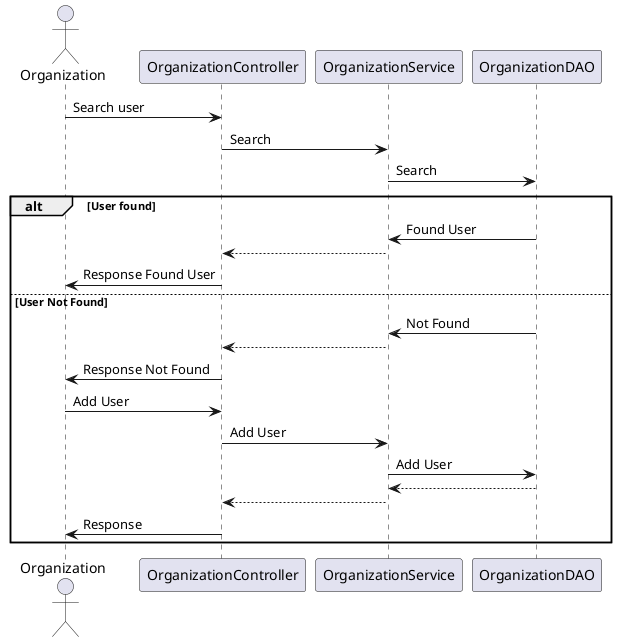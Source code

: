@startuml
actor Organization

Organization -> OrganizationController: Search user
OrganizationController -> OrganizationService: Search
OrganizationService -> OrganizationDAO: Search

alt User found
    OrganizationService <- OrganizationDAO: Found User
    OrganizationController <-- OrganizationService
    Organization <- OrganizationController: Response Found User
else User Not Found
    OrganizationService <- OrganizationDAO: Not Found
    OrganizationController <-- OrganizationService
    Organization <- OrganizationController: Response Not Found
    Organization -> OrganizationController: Add User
    OrganizationController -> OrganizationService: Add User
    OrganizationService -> OrganizationDAO: Add User
    OrganizationService <-- OrganizationDAO
    OrganizationController <-- OrganizationService
    Organization <- OrganizationController: Response
end




@enduml